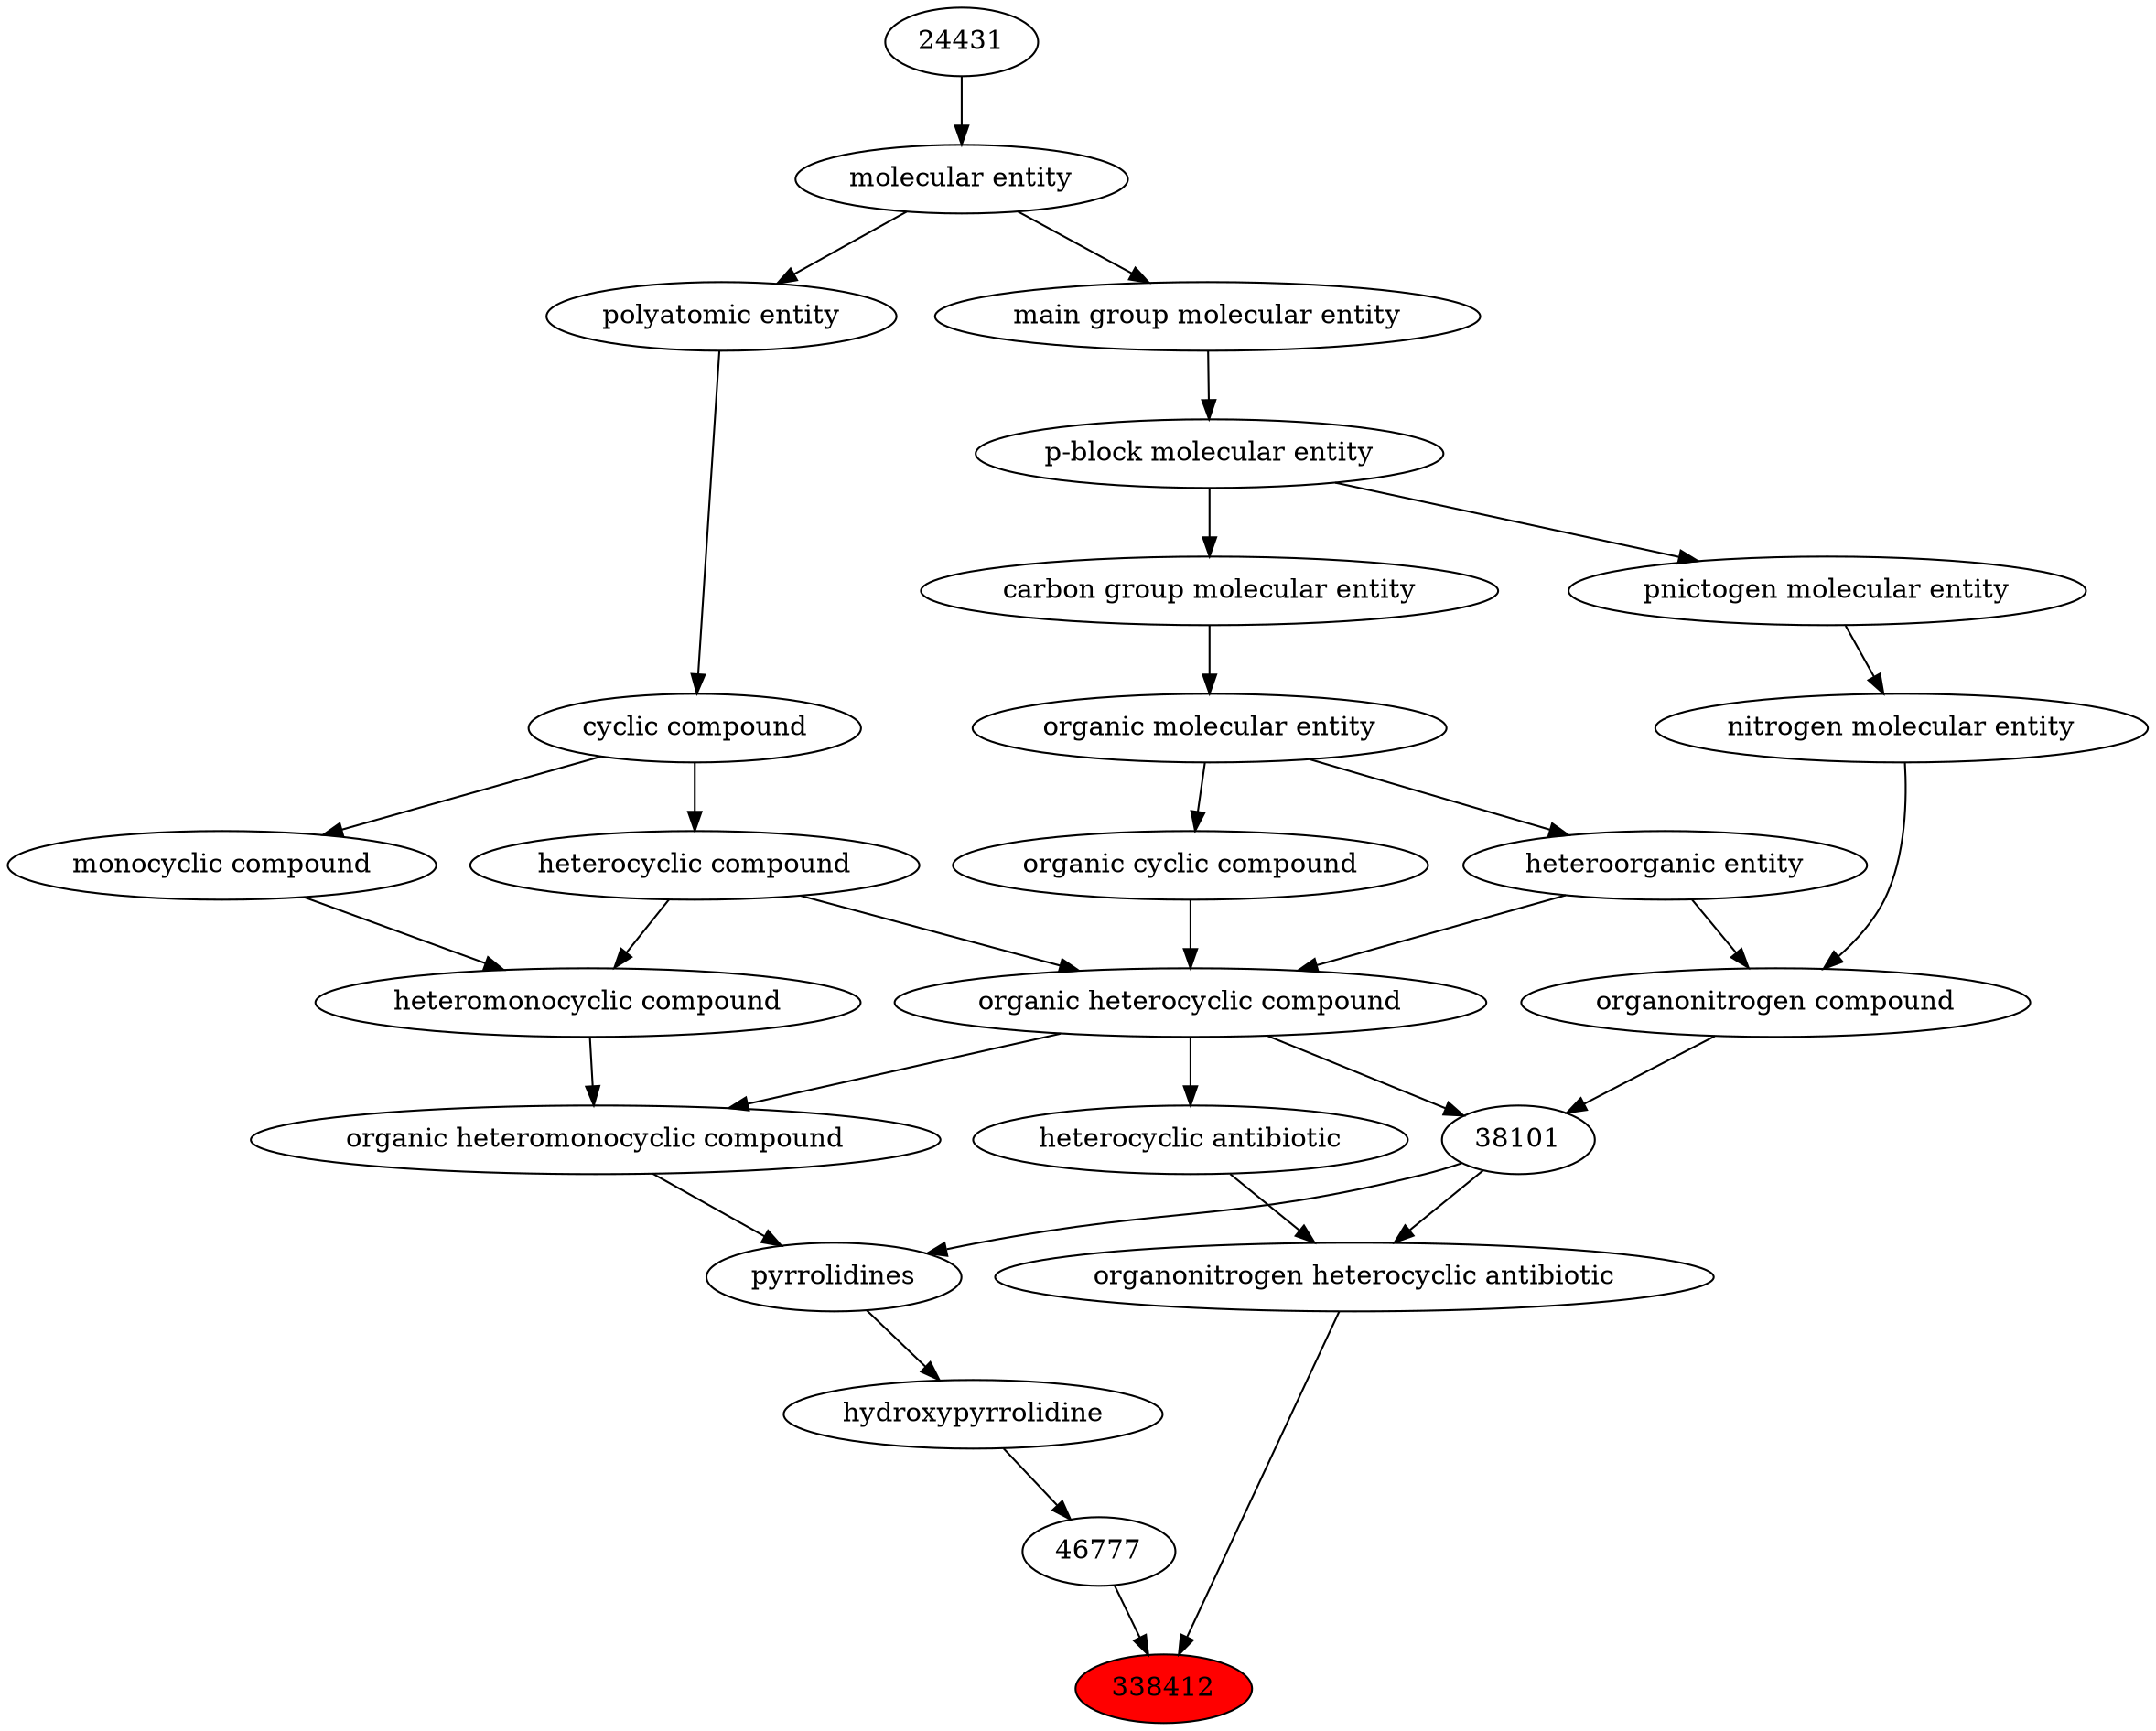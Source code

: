 digraph tree{ 
338412 [label="338412" fillcolor=red style=filled]
46777 -> 338412
25558 -> 338412
46777 [label="46777"]
46773 -> 46777
25558 [label="organonitrogen heterocyclic antibiotic"]
38101 -> 25558
24531 -> 25558
46773 [label="hydroxypyrrolidine"]
38260 -> 46773
38101 [label="38101"]
24532 -> 38101
35352 -> 38101
24531 [label="heterocyclic antibiotic"]
24532 -> 24531
38260 [label="pyrrolidines"]
38101 -> 38260
25693 -> 38260
24532 [label="organic heterocyclic compound"]
33285 -> 24532
33832 -> 24532
5686 -> 24532
35352 [label="organonitrogen compound"]
51143 -> 35352
33285 -> 35352
25693 [label="organic heteromonocyclic compound"]
33670 -> 25693
24532 -> 25693
33285 [label="heteroorganic entity"]
50860 -> 33285
33832 [label="organic cyclic compound"]
50860 -> 33832
5686 [label="heterocyclic compound"]
33595 -> 5686
51143 [label="nitrogen molecular entity"]
33302 -> 51143
33670 [label="heteromonocyclic compound"]
5686 -> 33670
33661 -> 33670
50860 [label="organic molecular entity"]
33582 -> 50860
33595 [label="cyclic compound"]
36357 -> 33595
33302 [label="pnictogen molecular entity"]
33675 -> 33302
33661 [label="monocyclic compound"]
33595 -> 33661
33582 [label="carbon group molecular entity"]
33675 -> 33582
36357 [label="polyatomic entity"]
23367 -> 36357
33675 [label="p-block molecular entity"]
33579 -> 33675
23367 [label="molecular entity"]
24431 -> 23367
33579 [label="main group molecular entity"]
23367 -> 33579
24431 [label="24431"]
}